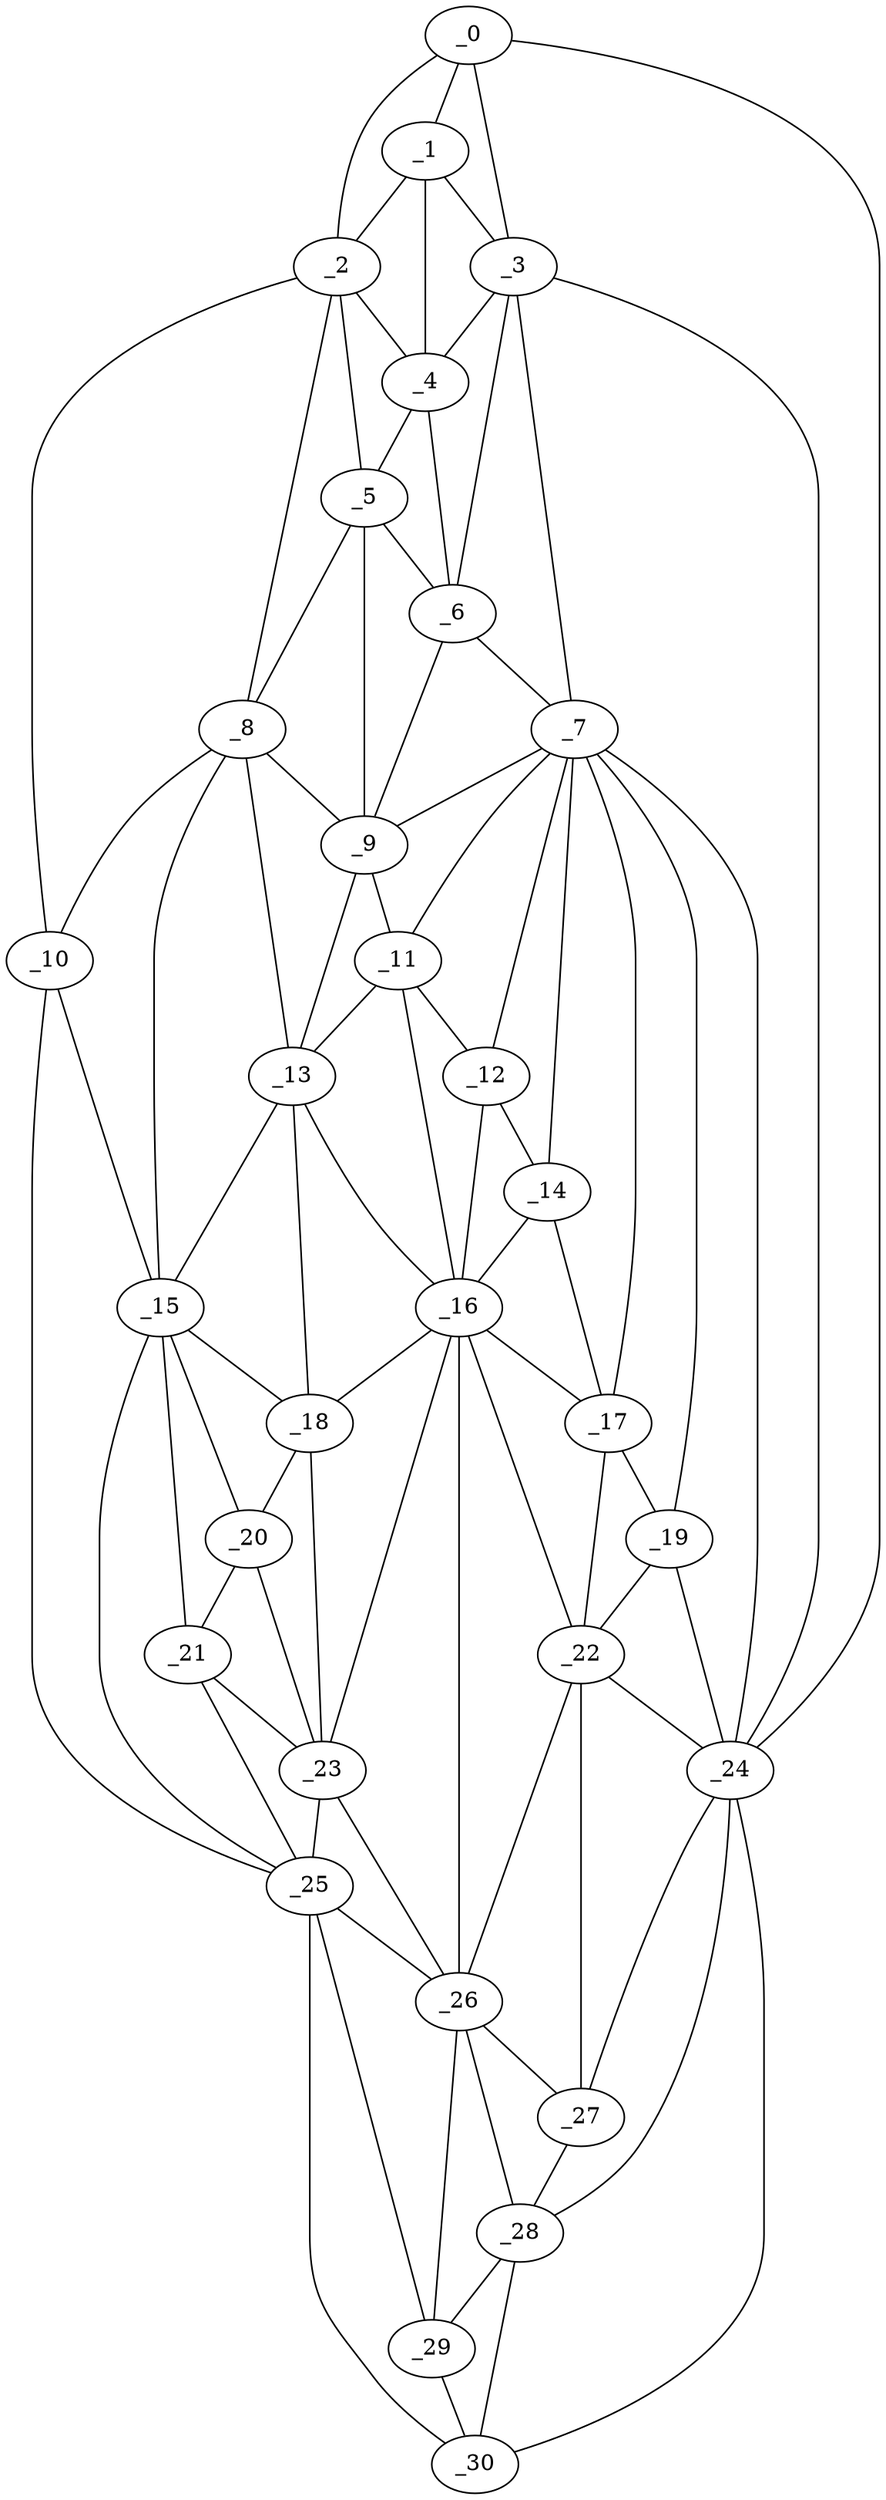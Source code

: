 graph "obj46__145.gxl" {
	_0	 [x=5,
		y=49];
	_1	 [x=11,
		y=57];
	_0 -- _1	 [valence=2];
	_2	 [x=21,
		y=81];
	_0 -- _2	 [valence=1];
	_3	 [x=24,
		y=47];
	_0 -- _3	 [valence=1];
	_24	 [x=82,
		y=35];
	_0 -- _24	 [valence=1];
	_1 -- _2	 [valence=2];
	_1 -- _3	 [valence=2];
	_4	 [x=24,
		y=71];
	_1 -- _4	 [valence=2];
	_2 -- _4	 [valence=1];
	_5	 [x=31,
		y=77];
	_2 -- _5	 [valence=2];
	_8	 [x=39,
		y=80];
	_2 -- _8	 [valence=2];
	_10	 [x=44,
		y=94];
	_2 -- _10	 [valence=1];
	_3 -- _4	 [valence=2];
	_6	 [x=32,
		y=68];
	_3 -- _6	 [valence=2];
	_7	 [x=38,
		y=45];
	_3 -- _7	 [valence=2];
	_3 -- _24	 [valence=1];
	_4 -- _5	 [valence=2];
	_4 -- _6	 [valence=2];
	_5 -- _6	 [valence=1];
	_5 -- _8	 [valence=2];
	_9	 [x=42,
		y=70];
	_5 -- _9	 [valence=2];
	_6 -- _7	 [valence=2];
	_6 -- _9	 [valence=2];
	_7 -- _9	 [valence=2];
	_11	 [x=51,
		y=63];
	_7 -- _11	 [valence=1];
	_12	 [x=52,
		y=54];
	_7 -- _12	 [valence=2];
	_14	 [x=60,
		y=50];
	_7 -- _14	 [valence=1];
	_17	 [x=66,
		y=47];
	_7 -- _17	 [valence=2];
	_19	 [x=71,
		y=44];
	_7 -- _19	 [valence=1];
	_7 -- _24	 [valence=2];
	_8 -- _9	 [valence=2];
	_8 -- _10	 [valence=1];
	_13	 [x=56,
		y=75];
	_8 -- _13	 [valence=1];
	_15	 [x=60,
		y=82];
	_8 -- _15	 [valence=2];
	_9 -- _11	 [valence=2];
	_9 -- _13	 [valence=2];
	_10 -- _15	 [valence=2];
	_25	 [x=84,
		y=84];
	_10 -- _25	 [valence=1];
	_11 -- _12	 [valence=1];
	_11 -- _13	 [valence=2];
	_16	 [x=62,
		y=62];
	_11 -- _16	 [valence=1];
	_12 -- _14	 [valence=1];
	_12 -- _16	 [valence=2];
	_13 -- _15	 [valence=1];
	_13 -- _16	 [valence=2];
	_18	 [x=67,
		y=72];
	_13 -- _18	 [valence=2];
	_14 -- _16	 [valence=2];
	_14 -- _17	 [valence=2];
	_15 -- _18	 [valence=2];
	_20	 [x=71,
		y=79];
	_15 -- _20	 [valence=1];
	_21	 [x=77,
		y=81];
	_15 -- _21	 [valence=1];
	_15 -- _25	 [valence=2];
	_16 -- _17	 [valence=2];
	_16 -- _18	 [valence=1];
	_22	 [x=80,
		y=48];
	_16 -- _22	 [valence=1];
	_23	 [x=80,
		y=73];
	_16 -- _23	 [valence=2];
	_26	 [x=87,
		y=62];
	_16 -- _26	 [valence=2];
	_17 -- _19	 [valence=2];
	_17 -- _22	 [valence=1];
	_18 -- _20	 [valence=2];
	_18 -- _23	 [valence=2];
	_19 -- _22	 [valence=2];
	_19 -- _24	 [valence=1];
	_20 -- _21	 [valence=2];
	_20 -- _23	 [valence=1];
	_21 -- _23	 [valence=2];
	_21 -- _25	 [valence=1];
	_22 -- _24	 [valence=1];
	_22 -- _26	 [valence=2];
	_27	 [x=91,
		y=43];
	_22 -- _27	 [valence=1];
	_23 -- _25	 [valence=2];
	_23 -- _26	 [valence=1];
	_24 -- _27	 [valence=2];
	_28	 [x=101,
		y=43];
	_24 -- _28	 [valence=2];
	_30	 [x=126,
		y=50];
	_24 -- _30	 [valence=1];
	_25 -- _26	 [valence=1];
	_29	 [x=114,
		y=48];
	_25 -- _29	 [valence=2];
	_25 -- _30	 [valence=1];
	_26 -- _27	 [valence=2];
	_26 -- _28	 [valence=1];
	_26 -- _29	 [valence=2];
	_27 -- _28	 [valence=1];
	_28 -- _29	 [valence=2];
	_28 -- _30	 [valence=1];
	_29 -- _30	 [valence=2];
}
